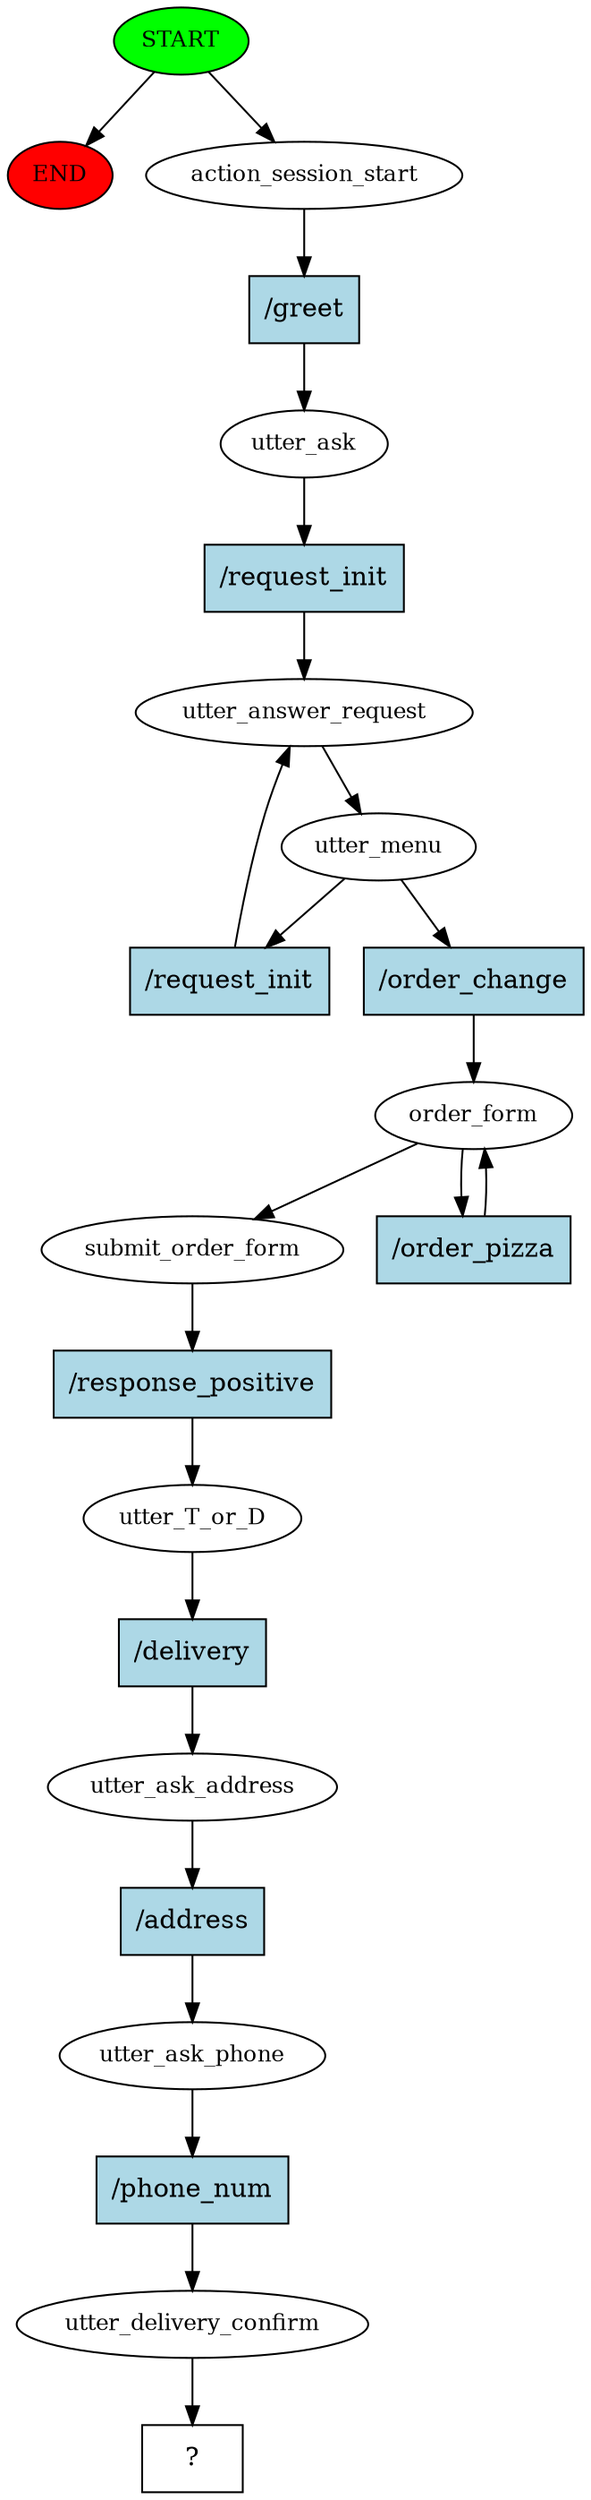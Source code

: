 digraph  {
0 [class="start active", fillcolor=green, fontsize=12, label=START, style=filled];
"-1" [class=end, fillcolor=red, fontsize=12, label=END, style=filled];
1 [class=active, fontsize=12, label=action_session_start];
2 [class=active, fontsize=12, label=utter_ask];
3 [class=active, fontsize=12, label=utter_answer_request];
4 [class=active, fontsize=12, label=utter_menu];
7 [class=active, fontsize=12, label=order_form];
10 [class=active, fontsize=12, label=submit_order_form];
11 [class=active, fontsize=12, label=utter_T_or_D];
12 [class=active, fontsize=12, label=utter_ask_address];
13 [class=active, fontsize=12, label=utter_ask_phone];
14 [class=active, fontsize=12, label=utter_delivery_confirm];
15 [class="intent dashed active", label="  ?  ", shape=rect];
16 [class="intent active", fillcolor=lightblue, label="/greet", shape=rect, style=filled];
17 [class="intent active", fillcolor=lightblue, label="/request_init", shape=rect, style=filled];
18 [class="intent active", fillcolor=lightblue, label="/request_init", shape=rect, style=filled];
19 [class="intent active", fillcolor=lightblue, label="/order_change", shape=rect, style=filled];
20 [class="intent active", fillcolor=lightblue, label="/order_pizza", shape=rect, style=filled];
21 [class="intent active", fillcolor=lightblue, label="/response_positive", shape=rect, style=filled];
22 [class="intent active", fillcolor=lightblue, label="/delivery", shape=rect, style=filled];
23 [class="intent active", fillcolor=lightblue, label="/address", shape=rect, style=filled];
24 [class="intent active", fillcolor=lightblue, label="/phone_num", shape=rect, style=filled];
0 -> "-1"  [class="", key=NONE, label=""];
0 -> 1  [class=active, key=NONE, label=""];
1 -> 16  [class=active, key=0];
2 -> 17  [class=active, key=0];
3 -> 4  [class=active, key=NONE, label=""];
4 -> 18  [class=active, key=0];
4 -> 19  [class=active, key=0];
7 -> 10  [class=active, key=NONE, label=""];
7 -> 20  [class=active, key=0];
10 -> 21  [class=active, key=0];
11 -> 22  [class=active, key=0];
12 -> 23  [class=active, key=0];
13 -> 24  [class=active, key=0];
14 -> 15  [class=active, key=NONE, label=""];
16 -> 2  [class=active, key=0];
17 -> 3  [class=active, key=0];
18 -> 3  [class=active, key=0];
19 -> 7  [class=active, key=0];
20 -> 7  [class=active, key=0];
21 -> 11  [class=active, key=0];
22 -> 12  [class=active, key=0];
23 -> 13  [class=active, key=0];
24 -> 14  [class=active, key=0];
}
